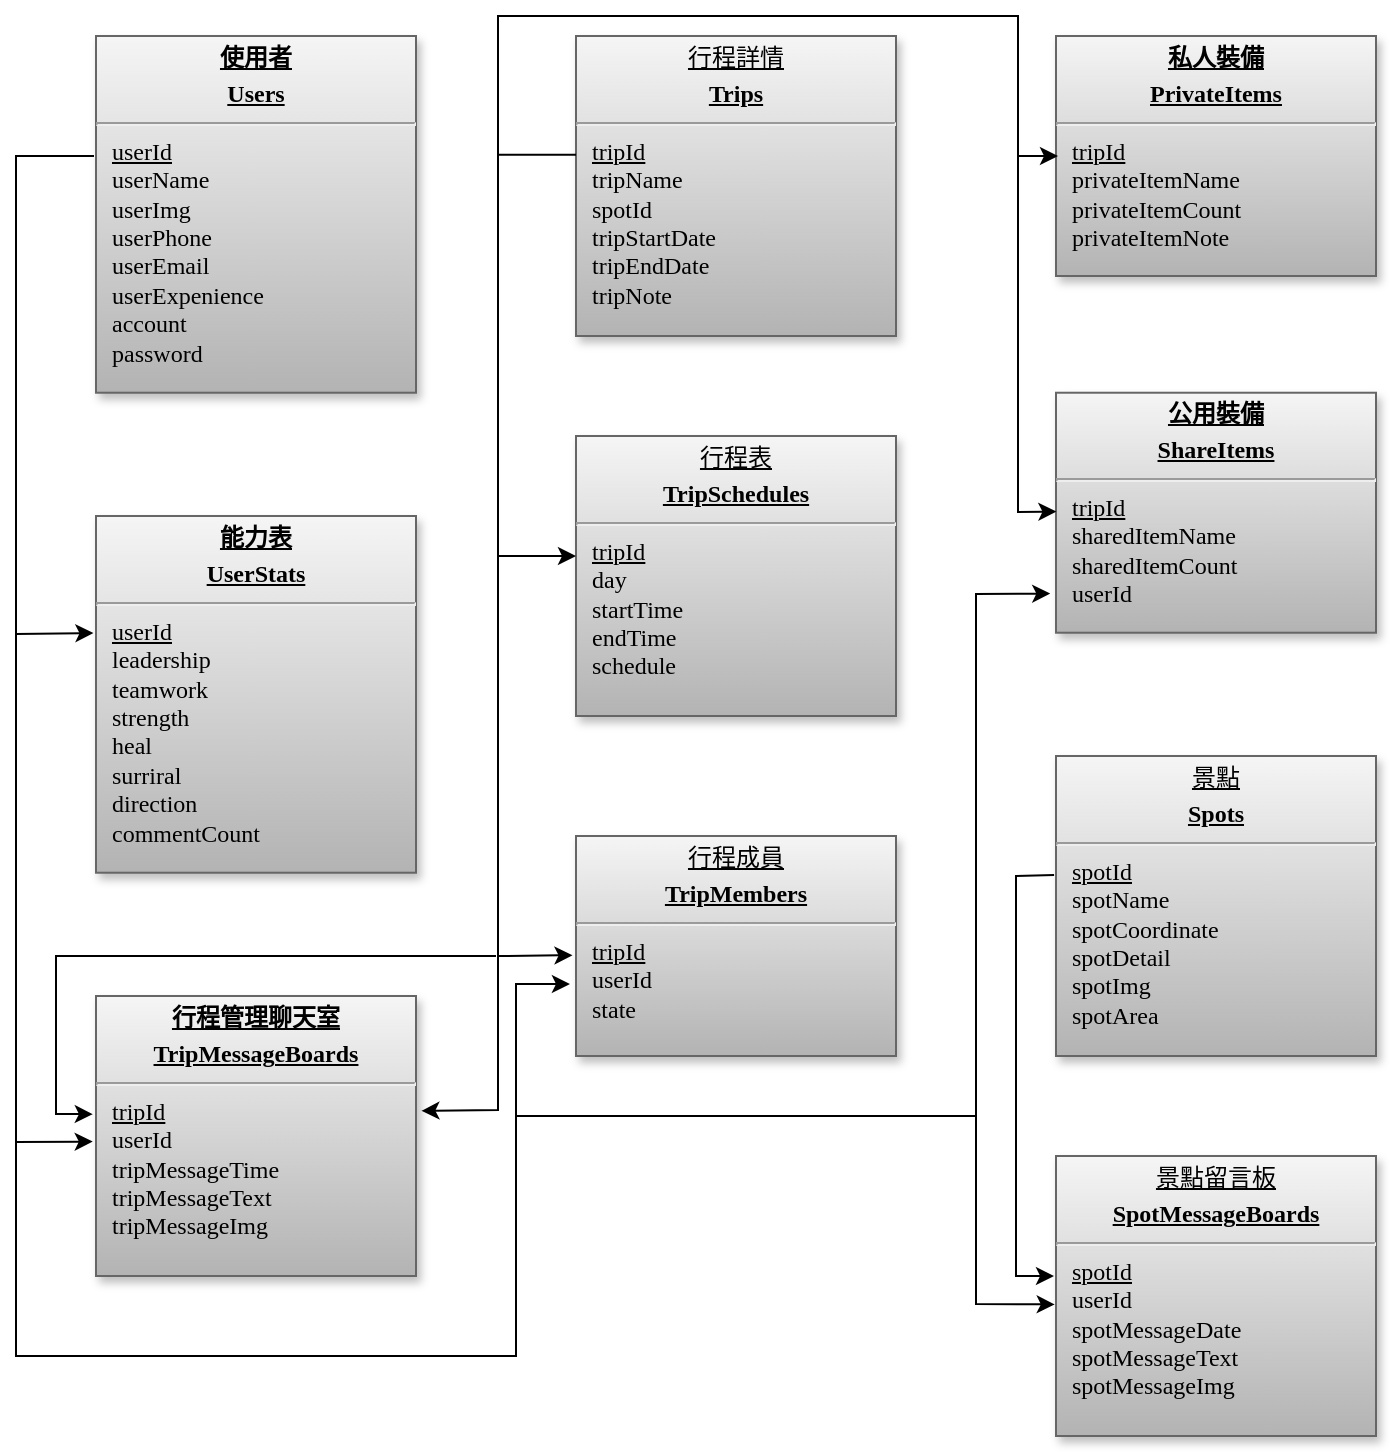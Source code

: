 <mxfile>
    <diagram name="Page-1" id="efa7a0a1-bf9b-a30e-e6df-94a7791c09e9">
        <mxGraphModel dx="2179" dy="958" grid="1" gridSize="10" guides="1" tooltips="1" connect="1" arrows="1" fold="1" page="1" pageScale="1" pageWidth="826" pageHeight="1169" background="none" math="0" shadow="0">
            <root>
                <mxCell id="0"/>
                <mxCell id="1" parent="0"/>
                <mxCell id="25" value="&lt;p style=&quot;text-align: center ; margin: 4px 0px 0px ; text-decoration: underline&quot;&gt;&lt;b&gt;使用者&lt;/b&gt;&lt;/p&gt;&lt;p style=&quot;text-align: center ; margin: 4px 0px 0px ; text-decoration: underline&quot;&gt;&lt;strong&gt;Users&lt;/strong&gt;&lt;/p&gt;&lt;hr&gt;&lt;p style=&quot;margin: 0px ; margin-left: 8px&quot;&gt;&lt;u&gt;userId&lt;/u&gt;&lt;/p&gt;&lt;p style=&quot;margin: 0px ; margin-left: 8px&quot;&gt;userName&lt;/p&gt;&lt;p style=&quot;margin: 0px ; margin-left: 8px&quot;&gt;userImg&lt;/p&gt;&lt;p style=&quot;margin: 0px ; margin-left: 8px&quot;&gt;userPhone&lt;br&gt;&lt;/p&gt;&lt;p style=&quot;margin: 0px ; margin-left: 8px&quot;&gt;userEmail&lt;br&gt;&lt;/p&gt;&lt;p style=&quot;margin: 0px ; margin-left: 8px&quot;&gt;userExpenience&lt;br&gt;&lt;/p&gt;&lt;p style=&quot;margin: 0px ; margin-left: 8px&quot;&gt;account&lt;/p&gt;&lt;p style=&quot;margin: 0px ; margin-left: 8px&quot;&gt;password&lt;/p&gt;" style="verticalAlign=top;align=left;overflow=fill;fontSize=12;fontFamily=Times New Roman;html=1;strokeColor=#666666;shadow=1;fillColor=#f5f5f5;gradientColor=#b3b3b3;fontColor=#000000;" parent="1" vertex="1">
                    <mxGeometry x="-760" y="40" width="160" height="178.36" as="geometry"/>
                </mxCell>
                <mxCell id="5XHWenP0DDk_uuIquULA-114" value="&lt;p style=&quot;text-align: center ; margin: 4px 0px 0px ; text-decoration: underline&quot;&gt;&lt;b&gt;能力表&lt;/b&gt;&lt;/p&gt;&lt;p style=&quot;text-align: center ; margin: 4px 0px 0px ; text-decoration: underline&quot;&gt;&lt;strong&gt;UserStats&lt;/strong&gt;&lt;/p&gt;&lt;hr&gt;&lt;p style=&quot;margin: 0px ; margin-left: 8px&quot;&gt;&lt;u&gt;userId&lt;/u&gt;&lt;/p&gt;&lt;p style=&quot;margin: 0px ; margin-left: 8px&quot;&gt;leadership&lt;/p&gt;&lt;p style=&quot;margin: 0px ; margin-left: 8px&quot;&gt;teamwork&lt;/p&gt;&lt;p style=&quot;margin: 0px ; margin-left: 8px&quot;&gt;strength&lt;/p&gt;&lt;p style=&quot;margin: 0px ; margin-left: 8px&quot;&gt;heal&lt;/p&gt;&lt;p style=&quot;margin: 0px ; margin-left: 8px&quot;&gt;surriral&lt;/p&gt;&lt;p style=&quot;margin: 0px ; margin-left: 8px&quot;&gt;direction&lt;/p&gt;&lt;p style=&quot;margin: 0px ; margin-left: 8px&quot;&gt;commentCount&lt;/p&gt;" style="verticalAlign=top;align=left;overflow=fill;fontSize=12;fontFamily=Times New Roman;html=1;strokeColor=#666666;shadow=1;fillColor=#f5f5f5;gradientColor=#b3b3b3;fontColor=#000000;" parent="1" vertex="1">
                    <mxGeometry x="-760" y="280" width="160" height="178.36" as="geometry"/>
                </mxCell>
                <mxCell id="5XHWenP0DDk_uuIquULA-115" value="" style="endArrow=classic;html=1;rounded=0;fontFamily=Times New Roman;entryX=-0.008;entryY=0.328;entryDx=0;entryDy=0;entryPerimeter=0;" parent="1" target="5XHWenP0DDk_uuIquULA-114" edge="1">
                    <mxGeometry width="50" height="50" relative="1" as="geometry">
                        <mxPoint x="-761" y="100" as="sourcePoint"/>
                        <mxPoint x="-580" y="180" as="targetPoint"/>
                        <Array as="points">
                            <mxPoint x="-800" y="100"/>
                            <mxPoint x="-800" y="339"/>
                        </Array>
                    </mxGeometry>
                </mxCell>
                <mxCell id="5XHWenP0DDk_uuIquULA-118" value="&lt;p style=&quot;text-align: center ; margin: 4px 0px 0px ; text-decoration: underline&quot;&gt;&lt;b&gt;行程管理聊天室&lt;/b&gt;&lt;/p&gt;&lt;p style=&quot;text-align: center ; margin: 4px 0px 0px ; text-decoration: underline&quot;&gt;&lt;strong&gt;TripMessageBoards&lt;/strong&gt;&lt;/p&gt;&lt;hr&gt;&lt;p style=&quot;margin: 0px ; margin-left: 8px&quot;&gt;&lt;u&gt;tripId&lt;/u&gt;&lt;/p&gt;&lt;p style=&quot;margin: 0px ; margin-left: 8px&quot;&gt;userId&lt;/p&gt;&lt;p style=&quot;margin: 0px ; margin-left: 8px&quot;&gt;tripMessageTime&lt;/p&gt;&lt;p style=&quot;margin: 0px ; margin-left: 8px&quot;&gt;tripMessageText&lt;/p&gt;&lt;p style=&quot;margin: 0px ; margin-left: 8px&quot;&gt;tripMessageImg&lt;/p&gt;" style="verticalAlign=top;align=left;overflow=fill;fontSize=12;fontFamily=Times New Roman;html=1;strokeColor=#666666;shadow=1;fillColor=#f5f5f5;gradientColor=#b3b3b3;fontColor=#000000;" parent="1" vertex="1">
                    <mxGeometry x="-760" y="520" width="160" height="140" as="geometry"/>
                </mxCell>
                <mxCell id="5XHWenP0DDk_uuIquULA-129" value="" style="endArrow=classic;html=1;rounded=0;fontFamily=Times New Roman;entryX=-0.004;entryY=0.527;entryDx=0;entryDy=0;entryPerimeter=0;" parent="1" edge="1">
                    <mxGeometry width="50" height="50" relative="1" as="geometry">
                        <mxPoint x="-800" y="339" as="sourcePoint"/>
                        <mxPoint x="-761.64" y="592.78" as="targetPoint"/>
                        <Array as="points">
                            <mxPoint x="-800" y="593"/>
                        </Array>
                    </mxGeometry>
                </mxCell>
                <mxCell id="26" value="&lt;p style=&quot;text-align: center ; margin: 4px 0px 0px ; text-decoration: underline&quot;&gt;&lt;b&gt;私人裝備&lt;/b&gt;&lt;/p&gt;&lt;p style=&quot;text-align: center ; margin: 4px 0px 0px ; text-decoration: underline&quot;&gt;&lt;strong&gt;PrivateItems&lt;/strong&gt;&lt;/p&gt;&lt;hr&gt;&lt;p style=&quot;margin: 0px ; margin-left: 8px&quot;&gt;&lt;u&gt;tripId&lt;/u&gt;&lt;/p&gt;&lt;p style=&quot;margin: 0px ; margin-left: 8px&quot;&gt;privateItemName&lt;/p&gt;&lt;p style=&quot;margin: 0px ; margin-left: 8px&quot;&gt;privateItemCount&lt;br&gt;&lt;/p&gt;&lt;p style=&quot;margin: 0px ; margin-left: 8px&quot;&gt;privateItemNote&lt;br&gt;&lt;/p&gt;" style="verticalAlign=top;align=left;overflow=fill;fontSize=12;fontFamily=Times New Roman;html=1;strokeColor=#666666;shadow=1;fillColor=#f5f5f5;gradientColor=#b3b3b3;fontColor=#000000;" vertex="1" parent="1">
                    <mxGeometry x="-280" y="40" width="160" height="120" as="geometry"/>
                </mxCell>
                <mxCell id="27" value="&lt;p style=&quot;text-align: center ; margin: 4px 0px 0px ; text-decoration: underline&quot;&gt;&lt;b&gt;公用裝備&lt;/b&gt;&lt;/p&gt;&lt;p style=&quot;text-align: center ; margin: 4px 0px 0px ; text-decoration: underline&quot;&gt;&lt;strong&gt;ShareItems&lt;/strong&gt;&lt;/p&gt;&lt;hr&gt;&lt;p style=&quot;margin: 0px ; margin-left: 8px&quot;&gt;&lt;u&gt;tripId&lt;/u&gt;&lt;/p&gt;&lt;p style=&quot;margin: 0px ; margin-left: 8px&quot;&gt;sharedItemName&lt;/p&gt;&lt;p style=&quot;margin: 0px ; margin-left: 8px&quot;&gt;sharedItemCount&lt;/p&gt;&lt;p style=&quot;margin: 0px ; margin-left: 8px&quot;&gt;userId&lt;/p&gt;" style="verticalAlign=top;align=left;overflow=fill;fontSize=12;fontFamily=Times New Roman;html=1;strokeColor=#666666;shadow=1;fillColor=#f5f5f5;gradientColor=#b3b3b3;fontColor=#000000;" vertex="1" parent="1">
                    <mxGeometry x="-280" y="218.36" width="160" height="120" as="geometry"/>
                </mxCell>
                <mxCell id="28" value="&lt;p style=&quot;text-align: center ; margin: 4px 0px 0px ; text-decoration: underline&quot;&gt;景點&lt;/p&gt;&lt;p style=&quot;text-align: center ; margin: 4px 0px 0px ; text-decoration: underline&quot;&gt;&lt;strong&gt;Spots&lt;/strong&gt;&lt;/p&gt;&lt;hr&gt;&lt;p style=&quot;margin: 0px ; margin-left: 8px&quot;&gt;&lt;u&gt;spotId&lt;/u&gt;&lt;/p&gt;&lt;p style=&quot;margin: 0px ; margin-left: 8px&quot;&gt;spotName&lt;/p&gt;&lt;p style=&quot;margin: 0px ; margin-left: 8px&quot;&gt;spotCoordinate&lt;/p&gt;&lt;p style=&quot;margin: 0px ; margin-left: 8px&quot;&gt;spotDetail&lt;/p&gt;&lt;p style=&quot;margin: 0px ; margin-left: 8px&quot;&gt;spotImg&lt;/p&gt;&lt;p style=&quot;margin: 0px ; margin-left: 8px&quot;&gt;spotArea&lt;/p&gt;" style="verticalAlign=top;align=left;overflow=fill;fontSize=12;fontFamily=Times New Roman;html=1;strokeColor=#666666;shadow=1;fillColor=#f5f5f5;gradientColor=#b3b3b3;fontColor=#000000;" vertex="1" parent="1">
                    <mxGeometry x="-280" y="400" width="160" height="150" as="geometry"/>
                </mxCell>
                <mxCell id="29" value="&lt;p style=&quot;text-align: center ; margin: 4px 0px 0px ; text-decoration: underline&quot;&gt;景點留言板&lt;/p&gt;&lt;p style=&quot;text-align: center ; margin: 4px 0px 0px ; text-decoration: underline&quot;&gt;&lt;b&gt;SpotMessageBoards&lt;/b&gt;&lt;/p&gt;&lt;hr&gt;&lt;p style=&quot;margin: 0px ; margin-left: 8px&quot;&gt;&lt;u&gt;spotId&lt;/u&gt;&lt;/p&gt;&lt;p style=&quot;margin: 0px ; margin-left: 8px&quot;&gt;userId&lt;/p&gt;&lt;p style=&quot;margin: 0px ; margin-left: 8px&quot;&gt;spotMessageDate&lt;/p&gt;&lt;p style=&quot;margin: 0px ; margin-left: 8px&quot;&gt;spotMessageText&lt;/p&gt;&lt;p style=&quot;margin: 0px ; margin-left: 8px&quot;&gt;spotMessageImg&lt;/p&gt;" style="verticalAlign=top;align=left;overflow=fill;fontSize=12;fontFamily=Times New Roman;html=1;strokeColor=#666666;shadow=1;fillColor=#f5f5f5;gradientColor=#b3b3b3;fontColor=#000000;" vertex="1" parent="1">
                    <mxGeometry x="-280" y="600" width="160" height="140" as="geometry"/>
                </mxCell>
                <mxCell id="30" value="&lt;p style=&quot;text-align: center ; margin: 4px 0px 0px ; text-decoration: underline&quot;&gt;行程詳情&lt;/p&gt;&lt;p style=&quot;text-align: center ; margin: 4px 0px 0px ; text-decoration: underline&quot;&gt;&lt;b&gt;Trips&lt;/b&gt;&lt;/p&gt;&lt;hr&gt;&lt;p style=&quot;margin: 0px ; margin-left: 8px&quot;&gt;&lt;u&gt;tripId&lt;/u&gt;&lt;/p&gt;&lt;p style=&quot;margin: 0px ; margin-left: 8px&quot;&gt;tripName&lt;/p&gt;&lt;p style=&quot;margin: 0px ; margin-left: 8px&quot;&gt;spotId&lt;/p&gt;&lt;p style=&quot;margin: 0px ; margin-left: 8px&quot;&gt;tripStartDate&lt;/p&gt;&lt;p style=&quot;margin: 0px ; margin-left: 8px&quot;&gt;tripEndDate&lt;/p&gt;&lt;p style=&quot;margin: 0px ; margin-left: 8px&quot;&gt;tripNote&lt;/p&gt;" style="verticalAlign=top;align=left;overflow=fill;fontSize=12;fontFamily=Times New Roman;html=1;strokeColor=#666666;shadow=1;fillColor=#f5f5f5;gradientColor=#b3b3b3;fontColor=#000000;" vertex="1" parent="1">
                    <mxGeometry x="-520" y="40" width="160" height="150" as="geometry"/>
                </mxCell>
                <mxCell id="31" value="&lt;p style=&quot;text-align: center ; margin: 4px 0px 0px ; text-decoration: underline&quot;&gt;行程表&lt;/p&gt;&lt;p style=&quot;text-align: center ; margin: 4px 0px 0px ; text-decoration: underline&quot;&gt;&lt;b&gt;TripSchedules&lt;/b&gt;&lt;/p&gt;&lt;hr&gt;&lt;p style=&quot;margin: 0px ; margin-left: 8px&quot;&gt;&lt;u&gt;tripId&lt;/u&gt;&lt;/p&gt;&lt;p style=&quot;margin: 0px ; margin-left: 8px&quot;&gt;day&lt;/p&gt;&lt;p style=&quot;margin: 0px ; margin-left: 8px&quot;&gt;startTime&lt;/p&gt;&lt;p style=&quot;margin: 0px ; margin-left: 8px&quot;&gt;endTime&lt;/p&gt;&lt;p style=&quot;margin: 0px ; margin-left: 8px&quot;&gt;schedule&lt;/p&gt;" style="verticalAlign=top;align=left;overflow=fill;fontSize=12;fontFamily=Times New Roman;html=1;strokeColor=#666666;shadow=1;fillColor=#f5f5f5;gradientColor=#b3b3b3;fontColor=#000000;" vertex="1" parent="1">
                    <mxGeometry x="-520" y="240" width="160" height="140" as="geometry"/>
                </mxCell>
                <mxCell id="32" value="&lt;p style=&quot;text-align: center ; margin: 4px 0px 0px ; text-decoration: underline&quot;&gt;行程成員&lt;/p&gt;&lt;p style=&quot;text-align: center ; margin: 4px 0px 0px ; text-decoration: underline&quot;&gt;&lt;b&gt;TripMembers&lt;/b&gt;&lt;/p&gt;&lt;hr&gt;&lt;p style=&quot;margin: 0px ; margin-left: 8px&quot;&gt;&lt;u&gt;tripId&lt;/u&gt;&lt;/p&gt;&lt;p style=&quot;margin: 0px ; margin-left: 8px&quot;&gt;userId&lt;/p&gt;&lt;p style=&quot;margin: 0px ; margin-left: 8px&quot;&gt;state&lt;/p&gt;" style="verticalAlign=top;align=left;overflow=fill;fontSize=12;fontFamily=Times New Roman;html=1;strokeColor=#666666;shadow=1;fillColor=#f5f5f5;gradientColor=#b3b3b3;fontColor=#000000;" vertex="1" parent="1">
                    <mxGeometry x="-520" y="440" width="160" height="110" as="geometry"/>
                </mxCell>
                <mxCell id="33" value="" style="endArrow=classic;html=1;rounded=0;fontFamily=Times New Roman;" edge="1" parent="1">
                    <mxGeometry width="50" height="50" relative="1" as="geometry">
                        <mxPoint x="-520" y="99.36" as="sourcePoint"/>
                        <mxPoint x="-520" y="300" as="targetPoint"/>
                        <Array as="points">
                            <mxPoint x="-559" y="99.36"/>
                            <mxPoint x="-559" y="300"/>
                        </Array>
                    </mxGeometry>
                </mxCell>
                <mxCell id="34" value="" style="endArrow=classic;html=1;rounded=0;fontFamily=Times New Roman;entryX=-0.011;entryY=0.542;entryDx=0;entryDy=0;entryPerimeter=0;" edge="1" parent="1" target="32">
                    <mxGeometry width="50" height="50" relative="1" as="geometry">
                        <mxPoint x="-559" y="300" as="sourcePoint"/>
                        <mxPoint x="-520" y="510" as="targetPoint"/>
                        <Array as="points">
                            <mxPoint x="-559" y="309.36"/>
                            <mxPoint x="-559" y="500"/>
                        </Array>
                    </mxGeometry>
                </mxCell>
                <mxCell id="35" value="" style="endArrow=classic;html=1;rounded=0;fontFamily=Times New Roman;entryX=1.017;entryY=0.41;entryDx=0;entryDy=0;entryPerimeter=0;" edge="1" parent="1" target="5XHWenP0DDk_uuIquULA-118">
                    <mxGeometry width="50" height="50" relative="1" as="geometry">
                        <mxPoint x="-559" y="500" as="sourcePoint"/>
                        <mxPoint x="-521.76" y="699.62" as="targetPoint"/>
                        <Array as="points">
                            <mxPoint x="-559" y="509.36"/>
                            <mxPoint x="-559" y="577"/>
                        </Array>
                    </mxGeometry>
                </mxCell>
                <mxCell id="36" value="" style="endArrow=classic;html=1;rounded=0;fontFamily=Times New Roman;entryX=-0.019;entryY=0.673;entryDx=0;entryDy=0;entryPerimeter=0;" edge="1" parent="1" target="32">
                    <mxGeometry width="50" height="50" relative="1" as="geometry">
                        <mxPoint x="-800" y="593" as="sourcePoint"/>
                        <mxPoint x="-530" y="700" as="targetPoint"/>
                        <Array as="points">
                            <mxPoint x="-800" y="700"/>
                            <mxPoint x="-550" y="700"/>
                            <mxPoint x="-550" y="514"/>
                        </Array>
                    </mxGeometry>
                </mxCell>
                <mxCell id="38" value="" style="endArrow=classic;html=1;fontColor=#000000;entryX=0;entryY=0.5;entryDx=0;entryDy=0;rounded=0;" edge="1" parent="1">
                    <mxGeometry width="50" height="50" relative="1" as="geometry">
                        <mxPoint x="-559" y="100" as="sourcePoint"/>
                        <mxPoint x="-279" y="100" as="targetPoint"/>
                        <Array as="points">
                            <mxPoint x="-559" y="30"/>
                            <mxPoint x="-299" y="30"/>
                            <mxPoint x="-299" y="100"/>
                        </Array>
                    </mxGeometry>
                </mxCell>
                <mxCell id="40" value="" style="endArrow=classic;html=1;rounded=0;fontColor=#000000;entryX=-0.005;entryY=0.495;entryDx=0;entryDy=0;entryPerimeter=0;" edge="1" parent="1">
                    <mxGeometry width="50" height="50" relative="1" as="geometry">
                        <mxPoint x="-299" y="100" as="sourcePoint"/>
                        <mxPoint x="-279.8" y="277.76" as="targetPoint"/>
                        <Array as="points">
                            <mxPoint x="-299" y="278"/>
                        </Array>
                    </mxGeometry>
                </mxCell>
                <mxCell id="41" value="" style="endArrow=classic;html=1;rounded=0;fontColor=#000000;entryX=-0.018;entryY=0.837;entryDx=0;entryDy=0;entryPerimeter=0;" edge="1" parent="1" target="27">
                    <mxGeometry width="50" height="50" relative="1" as="geometry">
                        <mxPoint x="-550" y="580" as="sourcePoint"/>
                        <mxPoint x="-330" y="480" as="targetPoint"/>
                        <Array as="points">
                            <mxPoint x="-320" y="580"/>
                            <mxPoint x="-320" y="319"/>
                        </Array>
                    </mxGeometry>
                </mxCell>
                <mxCell id="42" value="" style="endArrow=classic;html=1;rounded=0;fontColor=#000000;exitX=-0.006;exitY=0.397;exitDx=0;exitDy=0;exitPerimeter=0;" edge="1" parent="1" source="28">
                    <mxGeometry width="50" height="50" relative="1" as="geometry">
                        <mxPoint x="-290" y="460" as="sourcePoint"/>
                        <mxPoint x="-281" y="660" as="targetPoint"/>
                        <Array as="points">
                            <mxPoint x="-300" y="460"/>
                            <mxPoint x="-300" y="660"/>
                        </Array>
                    </mxGeometry>
                </mxCell>
                <mxCell id="43" value="" style="endArrow=classic;html=1;rounded=0;fontColor=#000000;entryX=-0.004;entryY=0.53;entryDx=0;entryDy=0;entryPerimeter=0;" edge="1" parent="1" target="29">
                    <mxGeometry width="50" height="50" relative="1" as="geometry">
                        <mxPoint x="-320" y="580" as="sourcePoint"/>
                        <mxPoint x="-290" y="610" as="targetPoint"/>
                        <Array as="points">
                            <mxPoint x="-320" y="674"/>
                        </Array>
                    </mxGeometry>
                </mxCell>
                <mxCell id="44" value="" style="endArrow=classic;html=1;rounded=0;fontColor=#000000;entryX=-0.01;entryY=0.422;entryDx=0;entryDy=0;entryPerimeter=0;" edge="1" parent="1" target="5XHWenP0DDk_uuIquULA-118">
                    <mxGeometry width="50" height="50" relative="1" as="geometry">
                        <mxPoint x="-560" y="500" as="sourcePoint"/>
                        <mxPoint x="-780" y="500" as="targetPoint"/>
                        <Array as="points">
                            <mxPoint x="-780" y="500"/>
                            <mxPoint x="-780" y="579"/>
                        </Array>
                    </mxGeometry>
                </mxCell>
            </root>
        </mxGraphModel>
    </diagram>
</mxfile>